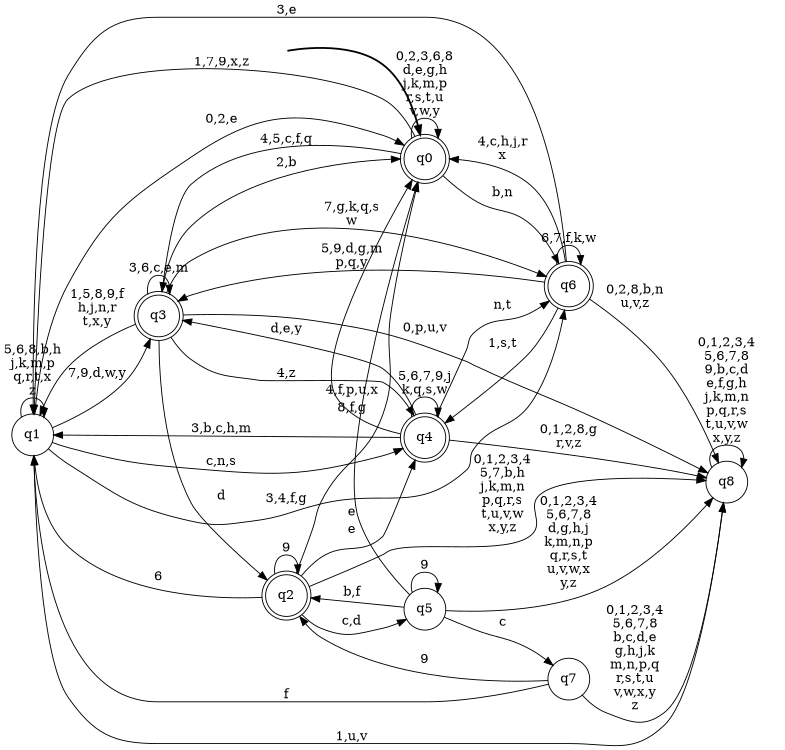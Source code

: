 digraph BlueStar {
__start0 [style = invis, shape = none, label = "", width = 0, height = 0];

rankdir=LR;
size="8,5";

s0 [style="rounded,filled", color="black", fillcolor="white" shape="doublecircle", label="q0"];
s1 [style="filled", color="black", fillcolor="white" shape="circle", label="q1"];
s2 [style="rounded,filled", color="black", fillcolor="white" shape="doublecircle", label="q2"];
s3 [style="rounded,filled", color="black", fillcolor="white" shape="doublecircle", label="q3"];
s4 [style="rounded,filled", color="black", fillcolor="white" shape="doublecircle", label="q4"];
s5 [style="filled", color="black", fillcolor="white" shape="circle", label="q5"];
s6 [style="rounded,filled", color="black", fillcolor="white" shape="doublecircle", label="q6"];
s7 [style="filled", color="black", fillcolor="white" shape="circle", label="q7"];
s8 [style="filled", color="black", fillcolor="white" shape="circle", label="q8"];
subgraph cluster_main { 
	graph [pad=".75", ranksep="0.15", nodesep="0.15"];
	 style=invis; 
	__start0 -> s0 [penwidth=2];
}
s0 -> s0 [label="0,2,3,6,8\nd,e,g,h\nj,k,m,p\nr,s,t,u\nv,w,y"];
s0 -> s1 [label="1,7,9,x,z"];
s0 -> s3 [label="4,5,c,f,q"];
s0 -> s6 [label="b,n"];
s1 -> s0 [label="0,2,e"];
s1 -> s1 [label="5,6,8,b,h\nj,k,m,p\nq,r,t,x\nz"];
s1 -> s3 [label="7,9,d,w,y"];
s1 -> s4 [label="c,n,s"];
s1 -> s6 [label="3,4,f,g"];
s1 -> s8 [label="1,u,v"];
s2 -> s0 [label="8,f,g"];
s2 -> s1 [label="6"];
s2 -> s2 [label="9"];
s2 -> s4 [label="e"];
s2 -> s5 [label="c,d"];
s2 -> s8 [label="0,1,2,3,4\n5,7,b,h\nj,k,m,n\np,q,r,s\nt,u,v,w\nx,y,z"];
s3 -> s0 [label="2,b"];
s3 -> s1 [label="1,5,8,9,f\nh,j,n,r\nt,x,y"];
s3 -> s2 [label="d"];
s3 -> s3 [label="3,6,c,e,m"];
s3 -> s4 [label="4,z"];
s3 -> s6 [label="7,g,k,q,s\nw"];
s3 -> s8 [label="0,p,u,v"];
s4 -> s0 [label="4,f,p,u,x"];
s4 -> s1 [label="3,b,c,h,m"];
s4 -> s3 [label="d,e,y"];
s4 -> s4 [label="5,6,7,9,j\nk,q,s,w"];
s4 -> s6 [label="n,t"];
s4 -> s8 [label="0,1,2,8,g\nr,v,z"];
s5 -> s0 [label="e"];
s5 -> s2 [label="b,f"];
s5 -> s5 [label="9"];
s5 -> s7 [label="c"];
s5 -> s8 [label="0,1,2,3,4\n5,6,7,8\nd,g,h,j\nk,m,n,p\nq,r,s,t\nu,v,w,x\ny,z"];
s6 -> s0 [label="4,c,h,j,r\nx"];
s6 -> s1 [label="3,e"];
s6 -> s3 [label="5,9,d,g,m\np,q,y"];
s6 -> s4 [label="1,s,t"];
s6 -> s6 [label="6,7,f,k,w"];
s6 -> s8 [label="0,2,8,b,n\nu,v,z"];
s7 -> s1 [label="f"];
s7 -> s2 [label="9"];
s7 -> s8 [label="0,1,2,3,4\n5,6,7,8\nb,c,d,e\ng,h,j,k\nm,n,p,q\nr,s,t,u\nv,w,x,y\nz"];
s8 -> s8 [label="0,1,2,3,4\n5,6,7,8\n9,b,c,d\ne,f,g,h\nj,k,m,n\np,q,r,s\nt,u,v,w\nx,y,z"];

}